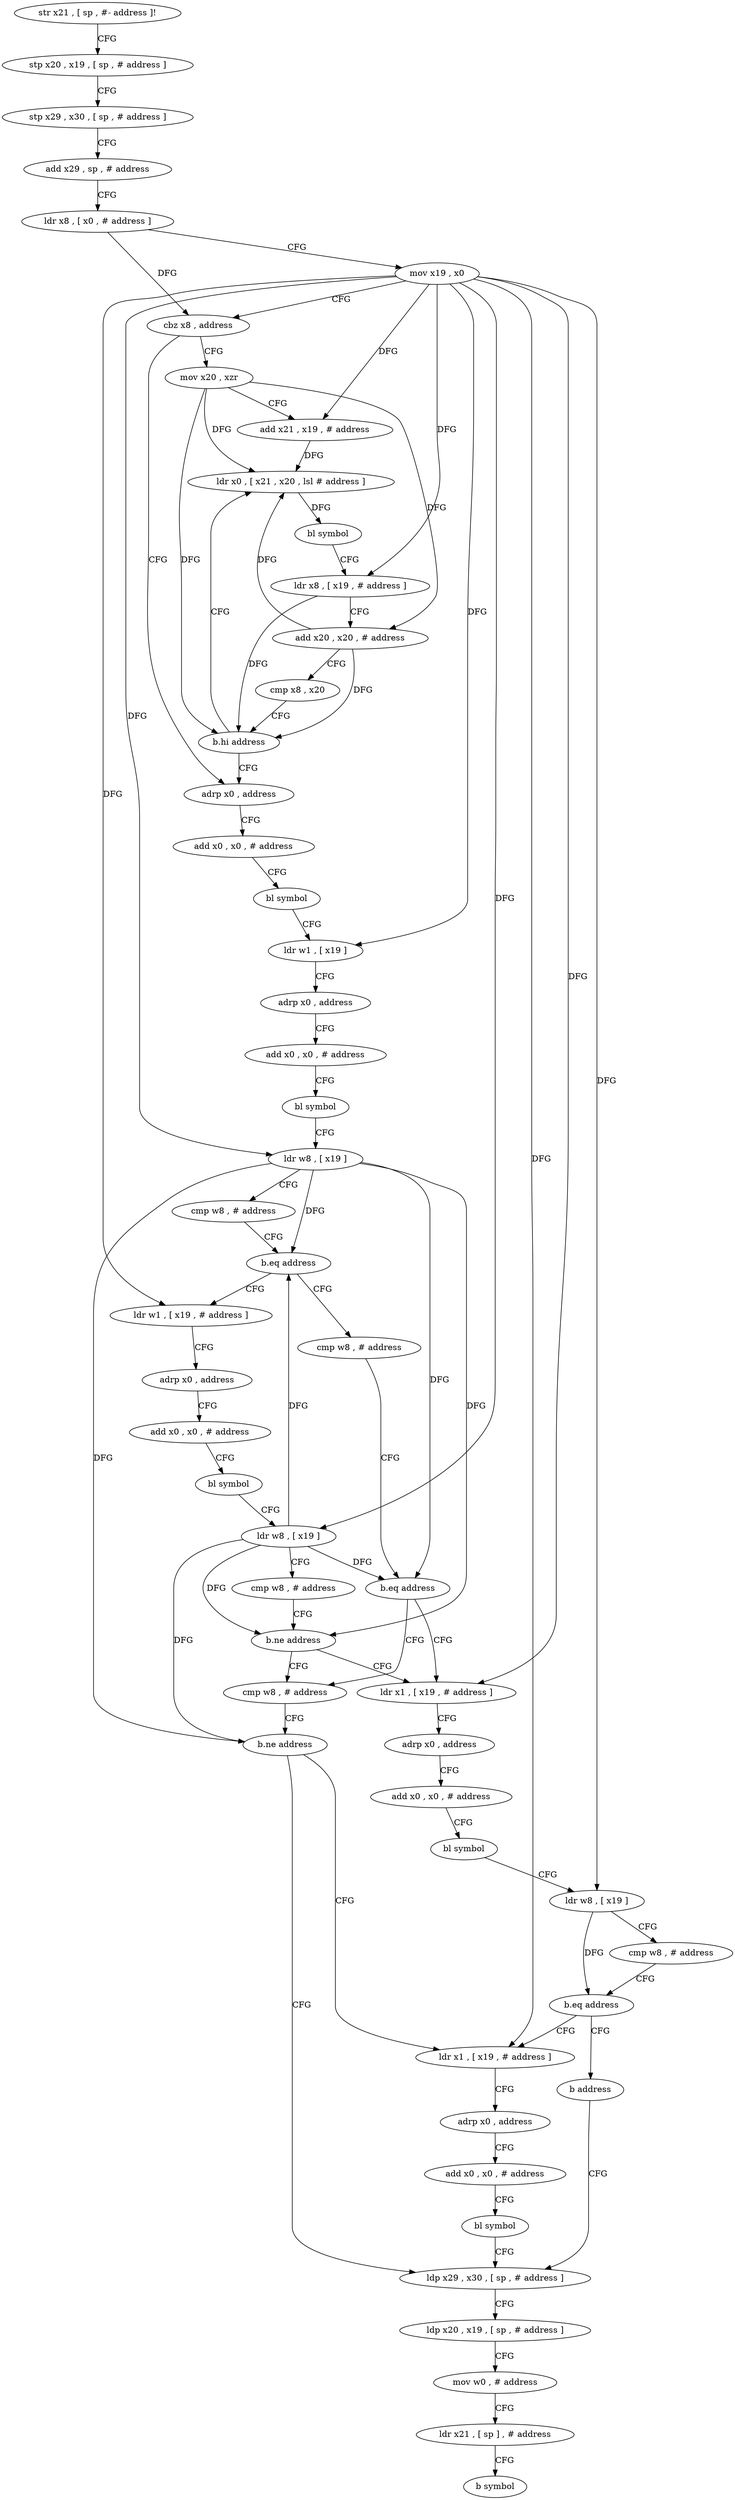 digraph "func" {
"114708" [label = "str x21 , [ sp , #- address ]!" ]
"114712" [label = "stp x20 , x19 , [ sp , # address ]" ]
"114716" [label = "stp x29 , x30 , [ sp , # address ]" ]
"114720" [label = "add x29 , sp , # address" ]
"114724" [label = "ldr x8 , [ x0 , # address ]" ]
"114728" [label = "mov x19 , x0" ]
"114732" [label = "cbz x8 , address" ]
"114768" [label = "adrp x0 , address" ]
"114736" [label = "mov x20 , xzr" ]
"114772" [label = "add x0 , x0 , # address" ]
"114776" [label = "bl symbol" ]
"114780" [label = "ldr w1 , [ x19 ]" ]
"114784" [label = "adrp x0 , address" ]
"114788" [label = "add x0 , x0 , # address" ]
"114792" [label = "bl symbol" ]
"114796" [label = "ldr w8 , [ x19 ]" ]
"114800" [label = "cmp w8 , # address" ]
"114804" [label = "b.eq address" ]
"114860" [label = "ldr w1 , [ x19 , # address ]" ]
"114808" [label = "cmp w8 , # address" ]
"114740" [label = "add x21 , x19 , # address" ]
"114744" [label = "ldr x0 , [ x21 , x20 , lsl # address ]" ]
"114864" [label = "adrp x0 , address" ]
"114868" [label = "add x0 , x0 , # address" ]
"114872" [label = "bl symbol" ]
"114876" [label = "ldr w8 , [ x19 ]" ]
"114880" [label = "cmp w8 , # address" ]
"114884" [label = "b.ne address" ]
"114816" [label = "cmp w8 , # address" ]
"114888" [label = "ldr x1 , [ x19 , # address ]" ]
"114812" [label = "b.eq address" ]
"114748" [label = "bl symbol" ]
"114752" [label = "ldr x8 , [ x19 , # address ]" ]
"114756" [label = "add x20 , x20 , # address" ]
"114760" [label = "cmp x8 , x20" ]
"114764" [label = "b.hi address" ]
"114820" [label = "b.ne address" ]
"114840" [label = "ldp x29 , x30 , [ sp , # address ]" ]
"114824" [label = "ldr x1 , [ x19 , # address ]" ]
"114892" [label = "adrp x0 , address" ]
"114896" [label = "add x0 , x0 , # address" ]
"114900" [label = "bl symbol" ]
"114904" [label = "ldr w8 , [ x19 ]" ]
"114908" [label = "cmp w8 , # address" ]
"114912" [label = "b.eq address" ]
"114916" [label = "b address" ]
"114844" [label = "ldp x20 , x19 , [ sp , # address ]" ]
"114848" [label = "mov w0 , # address" ]
"114852" [label = "ldr x21 , [ sp ] , # address" ]
"114856" [label = "b symbol" ]
"114828" [label = "adrp x0 , address" ]
"114832" [label = "add x0 , x0 , # address" ]
"114836" [label = "bl symbol" ]
"114708" -> "114712" [ label = "CFG" ]
"114712" -> "114716" [ label = "CFG" ]
"114716" -> "114720" [ label = "CFG" ]
"114720" -> "114724" [ label = "CFG" ]
"114724" -> "114728" [ label = "CFG" ]
"114724" -> "114732" [ label = "DFG" ]
"114728" -> "114732" [ label = "CFG" ]
"114728" -> "114780" [ label = "DFG" ]
"114728" -> "114796" [ label = "DFG" ]
"114728" -> "114740" [ label = "DFG" ]
"114728" -> "114860" [ label = "DFG" ]
"114728" -> "114876" [ label = "DFG" ]
"114728" -> "114752" [ label = "DFG" ]
"114728" -> "114888" [ label = "DFG" ]
"114728" -> "114904" [ label = "DFG" ]
"114728" -> "114824" [ label = "DFG" ]
"114732" -> "114768" [ label = "CFG" ]
"114732" -> "114736" [ label = "CFG" ]
"114768" -> "114772" [ label = "CFG" ]
"114736" -> "114740" [ label = "CFG" ]
"114736" -> "114744" [ label = "DFG" ]
"114736" -> "114756" [ label = "DFG" ]
"114736" -> "114764" [ label = "DFG" ]
"114772" -> "114776" [ label = "CFG" ]
"114776" -> "114780" [ label = "CFG" ]
"114780" -> "114784" [ label = "CFG" ]
"114784" -> "114788" [ label = "CFG" ]
"114788" -> "114792" [ label = "CFG" ]
"114792" -> "114796" [ label = "CFG" ]
"114796" -> "114800" [ label = "CFG" ]
"114796" -> "114804" [ label = "DFG" ]
"114796" -> "114884" [ label = "DFG" ]
"114796" -> "114812" [ label = "DFG" ]
"114796" -> "114820" [ label = "DFG" ]
"114800" -> "114804" [ label = "CFG" ]
"114804" -> "114860" [ label = "CFG" ]
"114804" -> "114808" [ label = "CFG" ]
"114860" -> "114864" [ label = "CFG" ]
"114808" -> "114812" [ label = "CFG" ]
"114740" -> "114744" [ label = "DFG" ]
"114744" -> "114748" [ label = "DFG" ]
"114864" -> "114868" [ label = "CFG" ]
"114868" -> "114872" [ label = "CFG" ]
"114872" -> "114876" [ label = "CFG" ]
"114876" -> "114880" [ label = "CFG" ]
"114876" -> "114804" [ label = "DFG" ]
"114876" -> "114884" [ label = "DFG" ]
"114876" -> "114812" [ label = "DFG" ]
"114876" -> "114820" [ label = "DFG" ]
"114880" -> "114884" [ label = "CFG" ]
"114884" -> "114816" [ label = "CFG" ]
"114884" -> "114888" [ label = "CFG" ]
"114816" -> "114820" [ label = "CFG" ]
"114888" -> "114892" [ label = "CFG" ]
"114812" -> "114888" [ label = "CFG" ]
"114812" -> "114816" [ label = "CFG" ]
"114748" -> "114752" [ label = "CFG" ]
"114752" -> "114756" [ label = "CFG" ]
"114752" -> "114764" [ label = "DFG" ]
"114756" -> "114760" [ label = "CFG" ]
"114756" -> "114744" [ label = "DFG" ]
"114756" -> "114764" [ label = "DFG" ]
"114760" -> "114764" [ label = "CFG" ]
"114764" -> "114744" [ label = "CFG" ]
"114764" -> "114768" [ label = "CFG" ]
"114820" -> "114840" [ label = "CFG" ]
"114820" -> "114824" [ label = "CFG" ]
"114840" -> "114844" [ label = "CFG" ]
"114824" -> "114828" [ label = "CFG" ]
"114892" -> "114896" [ label = "CFG" ]
"114896" -> "114900" [ label = "CFG" ]
"114900" -> "114904" [ label = "CFG" ]
"114904" -> "114908" [ label = "CFG" ]
"114904" -> "114912" [ label = "DFG" ]
"114908" -> "114912" [ label = "CFG" ]
"114912" -> "114824" [ label = "CFG" ]
"114912" -> "114916" [ label = "CFG" ]
"114916" -> "114840" [ label = "CFG" ]
"114844" -> "114848" [ label = "CFG" ]
"114848" -> "114852" [ label = "CFG" ]
"114852" -> "114856" [ label = "CFG" ]
"114828" -> "114832" [ label = "CFG" ]
"114832" -> "114836" [ label = "CFG" ]
"114836" -> "114840" [ label = "CFG" ]
}
